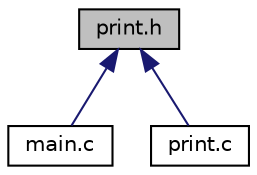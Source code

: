digraph "print.h"
{
 // LATEX_PDF_SIZE
  edge [fontname="Helvetica",fontsize="10",labelfontname="Helvetica",labelfontsize="10"];
  node [fontname="Helvetica",fontsize="10",shape=record];
  Node1 [label="print.h",height=0.2,width=0.4,color="black", fillcolor="grey75", style="filled", fontcolor="black",tooltip="Libreria per stampare la tavola da gioco con le pedine."];
  Node1 -> Node2 [dir="back",color="midnightblue",fontsize="10",style="solid",fontname="Helvetica"];
  Node2 [label="main.c",height=0.2,width=0.4,color="black", fillcolor="white", style="filled",URL="$main_8c.html",tooltip="MAIN."];
  Node1 -> Node3 [dir="back",color="midnightblue",fontsize="10",style="solid",fontname="Helvetica"];
  Node3 [label="print.c",height=0.2,width=0.4,color="black", fillcolor="white", style="filled",URL="$print_8c.html",tooltip="Funzioni che stampano la tavola da gioco con le pedine."];
}

